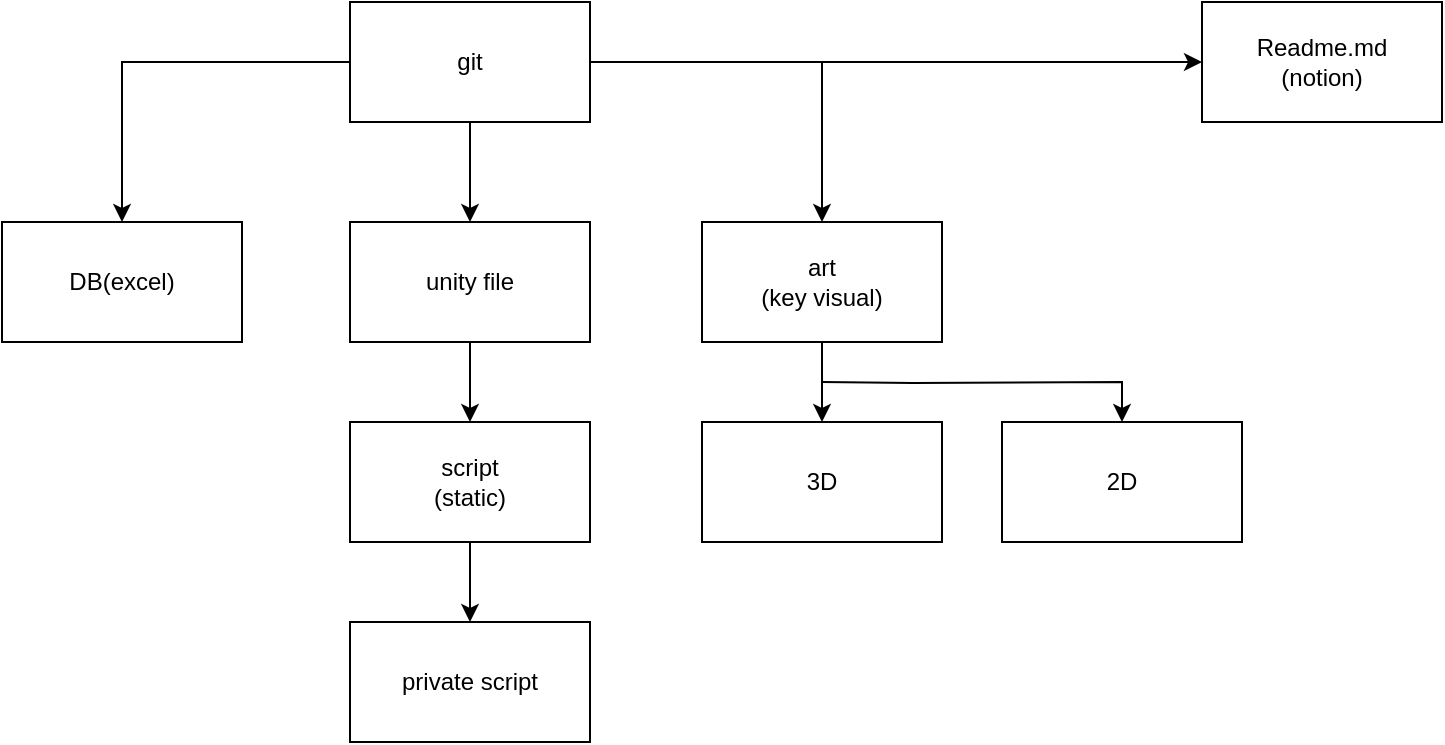 <mxfile version="24.7.14">
  <diagram name="페이지-1" id="zW9DXNl0tcoisdwMt038">
    <mxGraphModel dx="1628" dy="757" grid="1" gridSize="10" guides="1" tooltips="1" connect="1" arrows="1" fold="1" page="1" pageScale="1" pageWidth="827" pageHeight="1169" math="0" shadow="0">
      <root>
        <mxCell id="0" />
        <mxCell id="1" parent="0" />
        <mxCell id="ZHvcm5i2CdSZqGdI11Uu-8" value="" style="edgeStyle=orthogonalEdgeStyle;rounded=0;orthogonalLoop=1;jettySize=auto;html=1;" edge="1" parent="1" source="ZHvcm5i2CdSZqGdI11Uu-1" target="ZHvcm5i2CdSZqGdI11Uu-7">
          <mxGeometry relative="1" as="geometry" />
        </mxCell>
        <mxCell id="ZHvcm5i2CdSZqGdI11Uu-10" style="edgeStyle=orthogonalEdgeStyle;rounded=0;orthogonalLoop=1;jettySize=auto;html=1;entryX=0.5;entryY=0;entryDx=0;entryDy=0;" edge="1" parent="1" source="ZHvcm5i2CdSZqGdI11Uu-1" target="ZHvcm5i2CdSZqGdI11Uu-9">
          <mxGeometry relative="1" as="geometry" />
        </mxCell>
        <mxCell id="ZHvcm5i2CdSZqGdI11Uu-12" style="edgeStyle=orthogonalEdgeStyle;rounded=0;orthogonalLoop=1;jettySize=auto;html=1;entryX=0.5;entryY=0;entryDx=0;entryDy=0;" edge="1" parent="1" source="ZHvcm5i2CdSZqGdI11Uu-1" target="ZHvcm5i2CdSZqGdI11Uu-11">
          <mxGeometry relative="1" as="geometry" />
        </mxCell>
        <mxCell id="ZHvcm5i2CdSZqGdI11Uu-22" style="edgeStyle=orthogonalEdgeStyle;rounded=0;orthogonalLoop=1;jettySize=auto;html=1;entryX=0;entryY=0.5;entryDx=0;entryDy=0;" edge="1" parent="1" source="ZHvcm5i2CdSZqGdI11Uu-1" target="ZHvcm5i2CdSZqGdI11Uu-21">
          <mxGeometry relative="1" as="geometry" />
        </mxCell>
        <mxCell id="ZHvcm5i2CdSZqGdI11Uu-1" value="git" style="rounded=0;whiteSpace=wrap;html=1;" vertex="1" parent="1">
          <mxGeometry x="224" y="10" width="120" height="60" as="geometry" />
        </mxCell>
        <mxCell id="ZHvcm5i2CdSZqGdI11Uu-14" style="edgeStyle=orthogonalEdgeStyle;rounded=0;orthogonalLoop=1;jettySize=auto;html=1;" edge="1" parent="1" source="ZHvcm5i2CdSZqGdI11Uu-7" target="ZHvcm5i2CdSZqGdI11Uu-13">
          <mxGeometry relative="1" as="geometry" />
        </mxCell>
        <mxCell id="ZHvcm5i2CdSZqGdI11Uu-7" value="unity file" style="rounded=0;whiteSpace=wrap;html=1;" vertex="1" parent="1">
          <mxGeometry x="224" y="120" width="120" height="60" as="geometry" />
        </mxCell>
        <mxCell id="ZHvcm5i2CdSZqGdI11Uu-9" value="DB(excel)" style="rounded=0;whiteSpace=wrap;html=1;" vertex="1" parent="1">
          <mxGeometry x="50" y="120" width="120" height="60" as="geometry" />
        </mxCell>
        <mxCell id="ZHvcm5i2CdSZqGdI11Uu-18" style="edgeStyle=orthogonalEdgeStyle;rounded=0;orthogonalLoop=1;jettySize=auto;html=1;" edge="1" parent="1" source="ZHvcm5i2CdSZqGdI11Uu-11" target="ZHvcm5i2CdSZqGdI11Uu-17">
          <mxGeometry relative="1" as="geometry" />
        </mxCell>
        <mxCell id="ZHvcm5i2CdSZqGdI11Uu-20" style="edgeStyle=orthogonalEdgeStyle;rounded=0;orthogonalLoop=1;jettySize=auto;html=1;entryX=0.5;entryY=0;entryDx=0;entryDy=0;" edge="1" parent="1" target="ZHvcm5i2CdSZqGdI11Uu-19">
          <mxGeometry relative="1" as="geometry">
            <mxPoint x="460" y="200" as="sourcePoint" />
          </mxGeometry>
        </mxCell>
        <mxCell id="ZHvcm5i2CdSZqGdI11Uu-11" value="art&lt;div&gt;(key visual)&lt;/div&gt;" style="rounded=0;whiteSpace=wrap;html=1;" vertex="1" parent="1">
          <mxGeometry x="400" y="120" width="120" height="60" as="geometry" />
        </mxCell>
        <mxCell id="ZHvcm5i2CdSZqGdI11Uu-16" style="edgeStyle=orthogonalEdgeStyle;rounded=0;orthogonalLoop=1;jettySize=auto;html=1;entryX=0.5;entryY=0;entryDx=0;entryDy=0;" edge="1" parent="1" source="ZHvcm5i2CdSZqGdI11Uu-13" target="ZHvcm5i2CdSZqGdI11Uu-15">
          <mxGeometry relative="1" as="geometry" />
        </mxCell>
        <mxCell id="ZHvcm5i2CdSZqGdI11Uu-13" value="script&lt;div&gt;(static)&lt;/div&gt;" style="rounded=0;whiteSpace=wrap;html=1;" vertex="1" parent="1">
          <mxGeometry x="224" y="220" width="120" height="60" as="geometry" />
        </mxCell>
        <mxCell id="ZHvcm5i2CdSZqGdI11Uu-15" value="private script" style="rounded=0;whiteSpace=wrap;html=1;" vertex="1" parent="1">
          <mxGeometry x="224" y="320" width="120" height="60" as="geometry" />
        </mxCell>
        <mxCell id="ZHvcm5i2CdSZqGdI11Uu-17" value="3D" style="rounded=0;whiteSpace=wrap;html=1;" vertex="1" parent="1">
          <mxGeometry x="400" y="220" width="120" height="60" as="geometry" />
        </mxCell>
        <mxCell id="ZHvcm5i2CdSZqGdI11Uu-19" value="2D" style="rounded=0;whiteSpace=wrap;html=1;" vertex="1" parent="1">
          <mxGeometry x="550" y="220" width="120" height="60" as="geometry" />
        </mxCell>
        <mxCell id="ZHvcm5i2CdSZqGdI11Uu-21" value="Readme.md&lt;div&gt;(notion)&lt;/div&gt;" style="rounded=0;whiteSpace=wrap;html=1;" vertex="1" parent="1">
          <mxGeometry x="650" y="10" width="120" height="60" as="geometry" />
        </mxCell>
      </root>
    </mxGraphModel>
  </diagram>
</mxfile>
